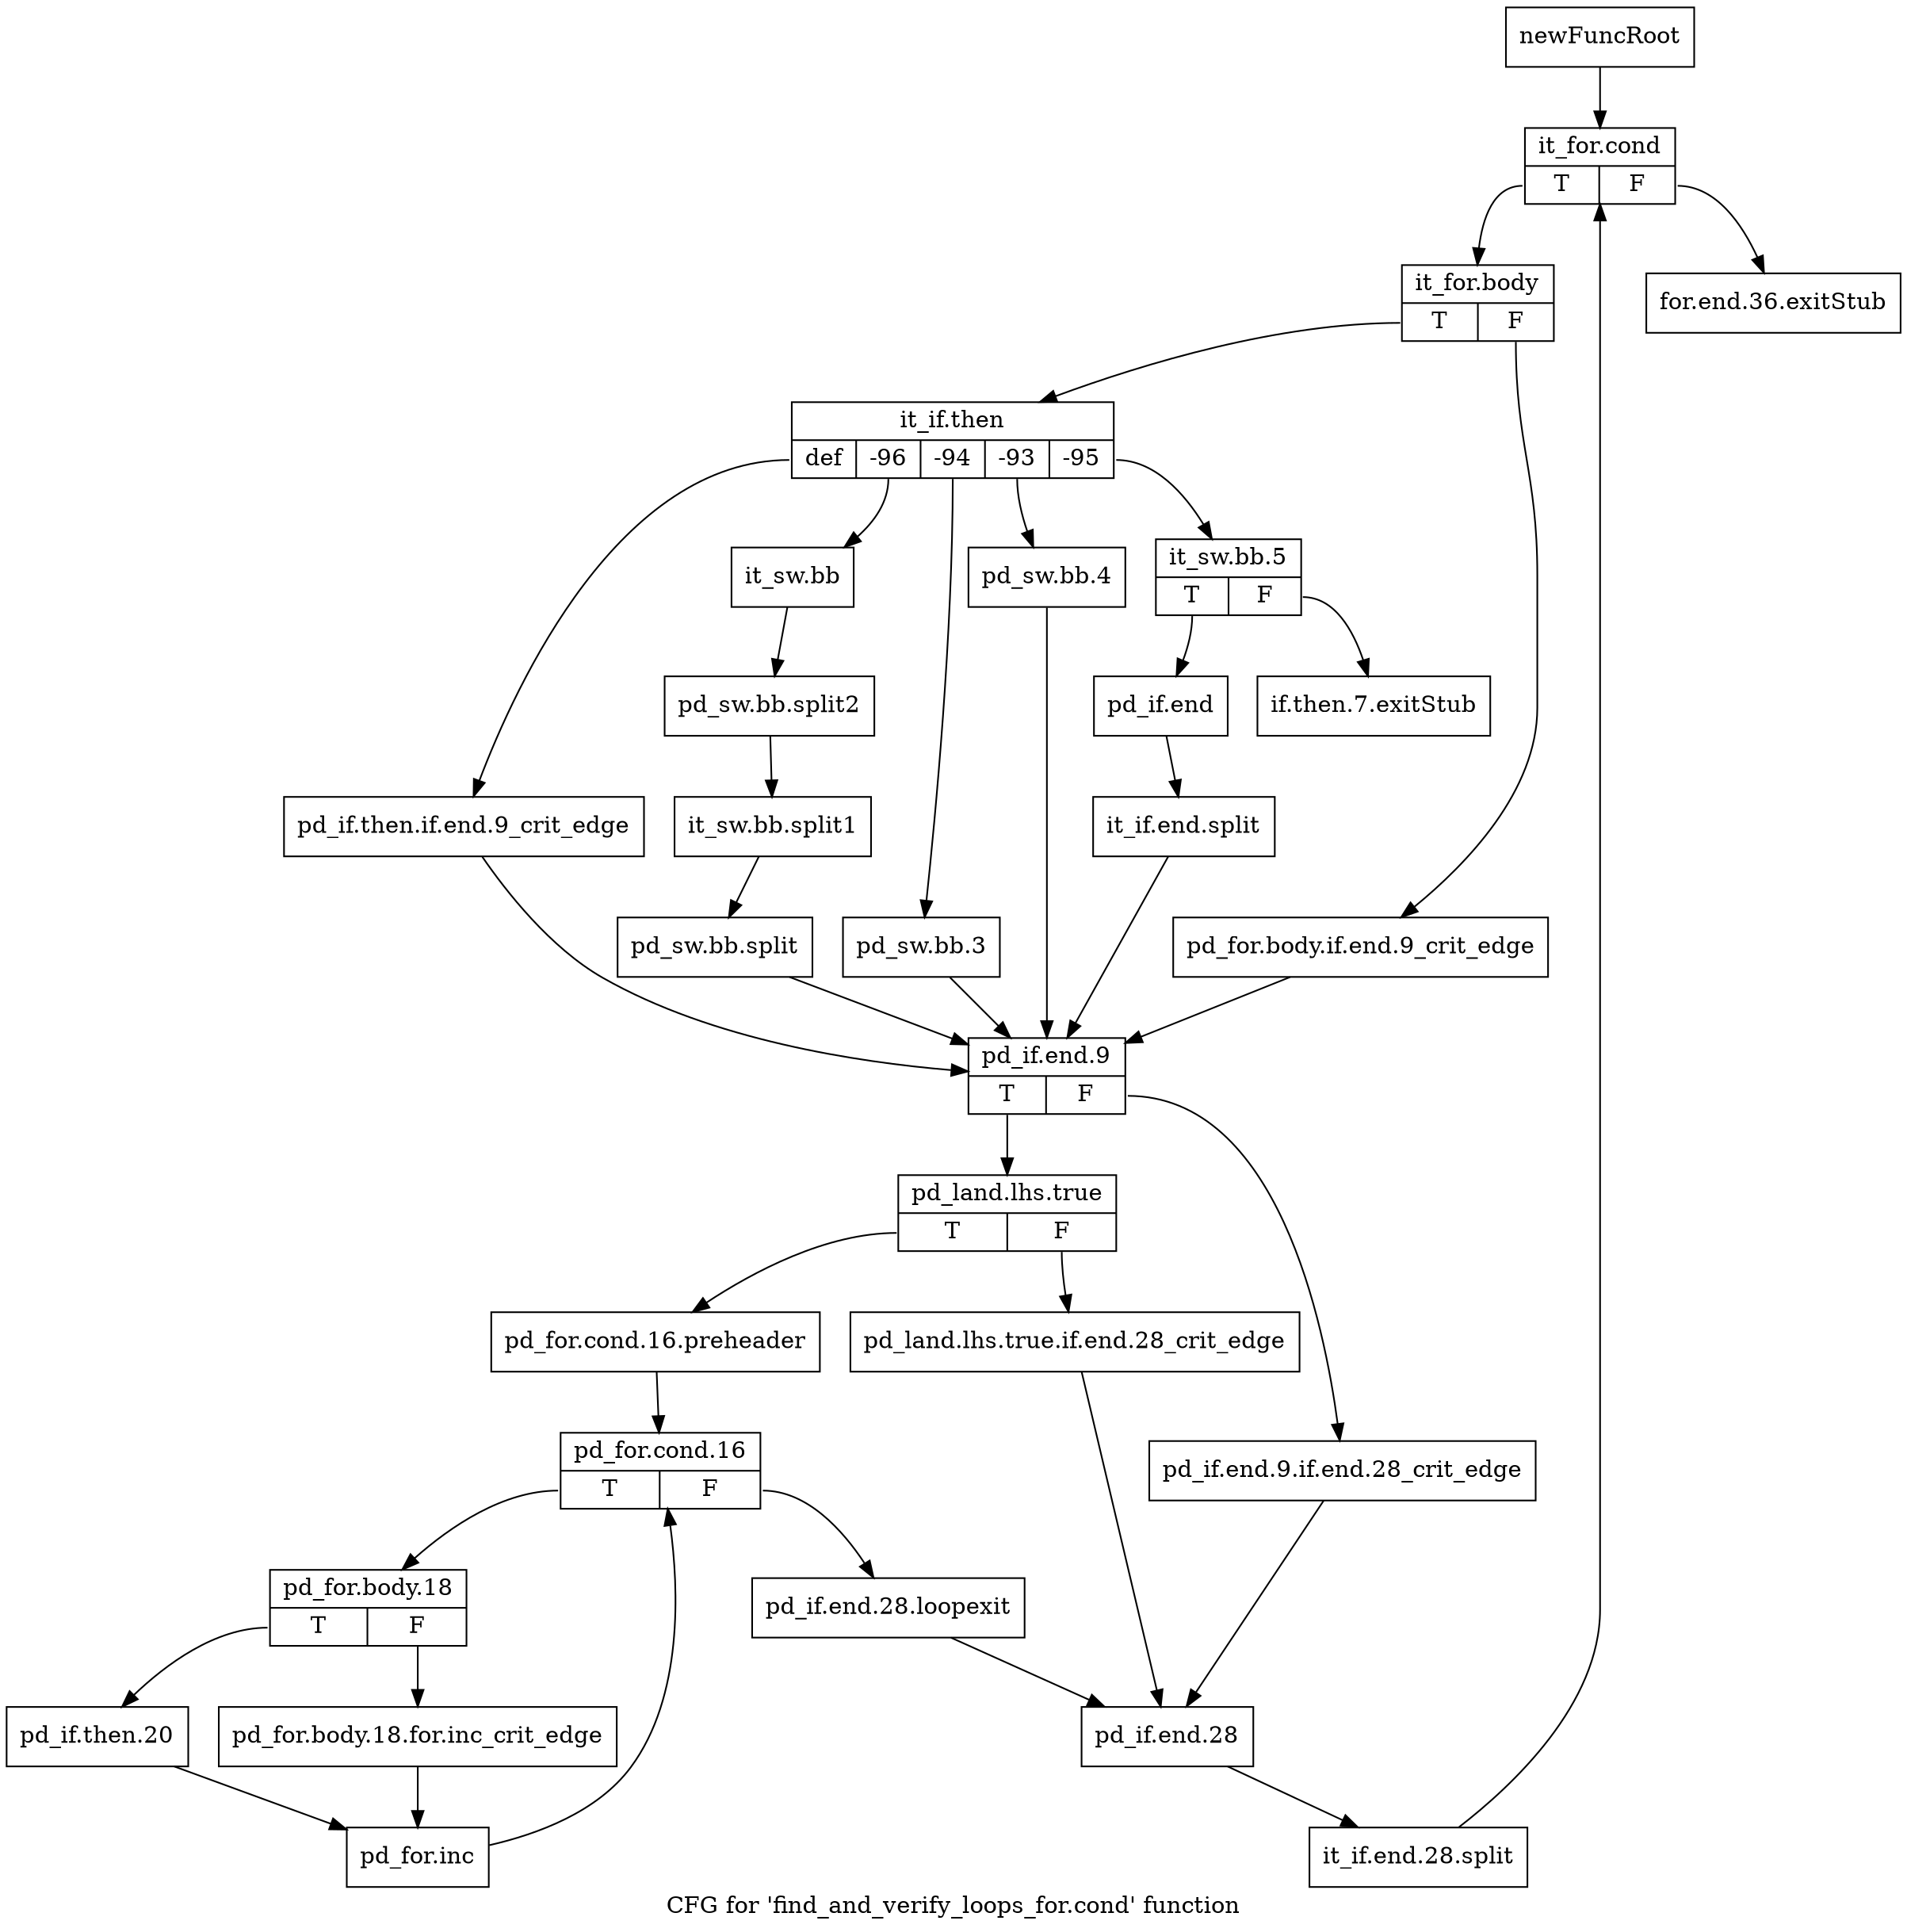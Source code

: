 digraph "CFG for 'find_and_verify_loops_for.cond' function" {
	label="CFG for 'find_and_verify_loops_for.cond' function";

	Node0xb4d8c90 [shape=record,label="{newFuncRoot}"];
	Node0xb4d8c90 -> Node0xb4d8d80;
	Node0xb4d8ce0 [shape=record,label="{for.end.36.exitStub}"];
	Node0xb4d8d30 [shape=record,label="{if.then.7.exitStub}"];
	Node0xb4d8d80 [shape=record,label="{it_for.cond|{<s0>T|<s1>F}}"];
	Node0xb4d8d80:s0 -> Node0xb4d8dd0;
	Node0xb4d8d80:s1 -> Node0xb4d8ce0;
	Node0xb4d8dd0 [shape=record,label="{it_for.body|{<s0>T|<s1>F}}"];
	Node0xb4d8dd0:s0 -> Node0xb4d8e70;
	Node0xb4d8dd0:s1 -> Node0xb4d8e20;
	Node0xb4d8e20 [shape=record,label="{pd_for.body.if.end.9_crit_edge}"];
	Node0xb4d8e20 -> Node0xb4d90a0;
	Node0xb4d8e70 [shape=record,label="{it_if.then|{<s0>def|<s1>-96|<s2>-94|<s3>-93|<s4>-95}}"];
	Node0xb4d8e70:s0 -> Node0xb4d9050;
	Node0xb4d8e70:s1 -> Node0xb4d9000;
	Node0xb4d8e70:s2 -> Node0xb4d8fb0;
	Node0xb4d8e70:s3 -> Node0xb4d8f60;
	Node0xb4d8e70:s4 -> Node0xb4d8ec0;
	Node0xb4d8ec0 [shape=record,label="{it_sw.bb.5|{<s0>T|<s1>F}}"];
	Node0xb4d8ec0:s0 -> Node0xb4d8f10;
	Node0xb4d8ec0:s1 -> Node0xb4d8d30;
	Node0xb4d8f10 [shape=record,label="{pd_if.end}"];
	Node0xb4d8f10 -> Node0xf711010;
	Node0xf711010 [shape=record,label="{it_if.end.split}"];
	Node0xf711010 -> Node0xb4d90a0;
	Node0xb4d8f60 [shape=record,label="{pd_sw.bb.4}"];
	Node0xb4d8f60 -> Node0xb4d90a0;
	Node0xb4d8fb0 [shape=record,label="{pd_sw.bb.3}"];
	Node0xb4d8fb0 -> Node0xb4d90a0;
	Node0xb4d9000 [shape=record,label="{it_sw.bb}"];
	Node0xb4d9000 -> Node0xf776180;
	Node0xf776180 [shape=record,label="{pd_sw.bb.split2}"];
	Node0xf776180 -> Node0xf710da0;
	Node0xf710da0 [shape=record,label="{it_sw.bb.split1}"];
	Node0xf710da0 -> Node0xf776070;
	Node0xf776070 [shape=record,label="{pd_sw.bb.split}"];
	Node0xf776070 -> Node0xb4d90a0;
	Node0xb4d9050 [shape=record,label="{pd_if.then.if.end.9_crit_edge}"];
	Node0xb4d9050 -> Node0xb4d90a0;
	Node0xb4d90a0 [shape=record,label="{pd_if.end.9|{<s0>T|<s1>F}}"];
	Node0xb4d90a0:s0 -> Node0xb4d9140;
	Node0xb4d90a0:s1 -> Node0xb4d90f0;
	Node0xb4d90f0 [shape=record,label="{pd_if.end.9.if.end.28_crit_edge}"];
	Node0xb4d90f0 -> Node0xb4d92d0;
	Node0xb4d9140 [shape=record,label="{pd_land.lhs.true|{<s0>T|<s1>F}}"];
	Node0xb4d9140:s0 -> Node0xb4d91e0;
	Node0xb4d9140:s1 -> Node0xb4d9190;
	Node0xb4d9190 [shape=record,label="{pd_land.lhs.true.if.end.28_crit_edge}"];
	Node0xb4d9190 -> Node0xb4d92d0;
	Node0xb4d91e0 [shape=record,label="{pd_for.cond.16.preheader}"];
	Node0xb4d91e0 -> Node0xb4d9230;
	Node0xb4d9230 [shape=record,label="{pd_for.cond.16|{<s0>T|<s1>F}}"];
	Node0xb4d9230:s0 -> Node0xb4d9320;
	Node0xb4d9230:s1 -> Node0xb4d9280;
	Node0xb4d9280 [shape=record,label="{pd_if.end.28.loopexit}"];
	Node0xb4d9280 -> Node0xb4d92d0;
	Node0xb4d92d0 [shape=record,label="{pd_if.end.28}"];
	Node0xb4d92d0 -> Node0xf775f40;
	Node0xf775f40 [shape=record,label="{it_if.end.28.split}"];
	Node0xf775f40 -> Node0xb4d8d80;
	Node0xb4d9320 [shape=record,label="{pd_for.body.18|{<s0>T|<s1>F}}"];
	Node0xb4d9320:s0 -> Node0xb4d93c0;
	Node0xb4d9320:s1 -> Node0xb4d9370;
	Node0xb4d9370 [shape=record,label="{pd_for.body.18.for.inc_crit_edge}"];
	Node0xb4d9370 -> Node0xb4d9410;
	Node0xb4d93c0 [shape=record,label="{pd_if.then.20}"];
	Node0xb4d93c0 -> Node0xb4d9410;
	Node0xb4d9410 [shape=record,label="{pd_for.inc}"];
	Node0xb4d9410 -> Node0xb4d9230;
}
